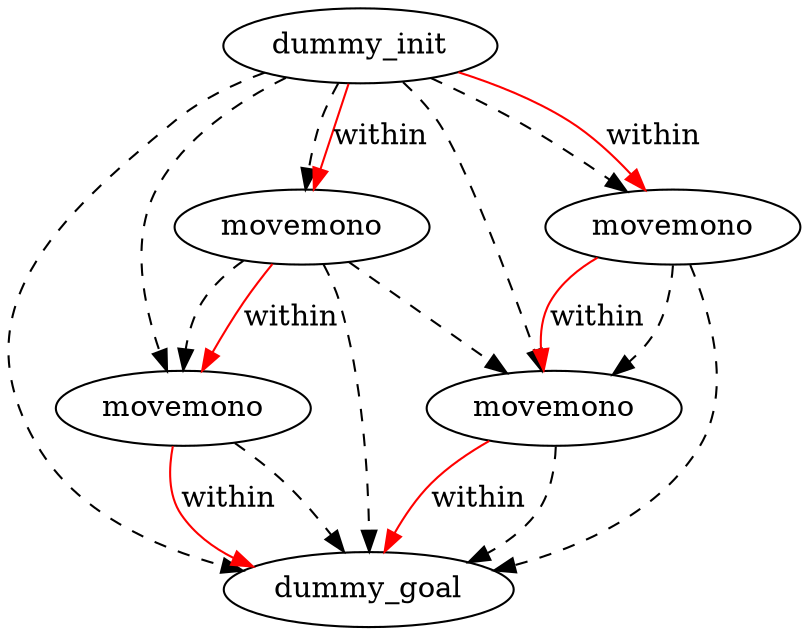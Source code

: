 digraph {
	"f31046dc-6202-bee6-5cb5-e69c5dc7b3e6" [label=dummy_init]
	"2747b93c-9ae7-7eab-084a-67809136f1f8" [label=dummy_goal]
	"044251db-d0d4-ea67-7992-8faa4cbf131d" [label=movemono]
	"c64c9647-9ea7-017c-b89f-7039a107cc46" [label=movemono]
	"7a768555-a987-b218-ff84-faef5336723b" [label=movemono]
	"c3093b6e-37e9-d2e2-d35a-c07aaa0217d0" [label=movemono]
	"7a768555-a987-b218-ff84-faef5336723b" -> "c64c9647-9ea7-017c-b89f-7039a107cc46" [color=black style=dashed]
	"7a768555-a987-b218-ff84-faef5336723b" -> "2747b93c-9ae7-7eab-084a-67809136f1f8" [color=black style=dashed]
	"f31046dc-6202-bee6-5cb5-e69c5dc7b3e6" -> "7a768555-a987-b218-ff84-faef5336723b" [color=black style=dashed]
	"c3093b6e-37e9-d2e2-d35a-c07aaa0217d0" -> "044251db-d0d4-ea67-7992-8faa4cbf131d" [color=black style=dashed]
	"f31046dc-6202-bee6-5cb5-e69c5dc7b3e6" -> "2747b93c-9ae7-7eab-084a-67809136f1f8" [color=black style=dashed]
	"f31046dc-6202-bee6-5cb5-e69c5dc7b3e6" -> "044251db-d0d4-ea67-7992-8faa4cbf131d" [color=black style=dashed]
	"c3093b6e-37e9-d2e2-d35a-c07aaa0217d0" -> "2747b93c-9ae7-7eab-084a-67809136f1f8" [color=black style=dashed]
	"c3093b6e-37e9-d2e2-d35a-c07aaa0217d0" -> "c64c9647-9ea7-017c-b89f-7039a107cc46" [color=black style=dashed]
	"f31046dc-6202-bee6-5cb5-e69c5dc7b3e6" -> "c64c9647-9ea7-017c-b89f-7039a107cc46" [color=black style=dashed]
	"c64c9647-9ea7-017c-b89f-7039a107cc46" -> "2747b93c-9ae7-7eab-084a-67809136f1f8" [color=black style=dashed]
	"f31046dc-6202-bee6-5cb5-e69c5dc7b3e6" -> "c3093b6e-37e9-d2e2-d35a-c07aaa0217d0" [color=black style=dashed]
	"044251db-d0d4-ea67-7992-8faa4cbf131d" -> "2747b93c-9ae7-7eab-084a-67809136f1f8" [color=black style=dashed]
	"044251db-d0d4-ea67-7992-8faa4cbf131d" -> "2747b93c-9ae7-7eab-084a-67809136f1f8" [label=within color=red]
	"f31046dc-6202-bee6-5cb5-e69c5dc7b3e6" -> "c3093b6e-37e9-d2e2-d35a-c07aaa0217d0" [label=within color=red]
	"7a768555-a987-b218-ff84-faef5336723b" -> "c64c9647-9ea7-017c-b89f-7039a107cc46" [label=within color=red]
	"c64c9647-9ea7-017c-b89f-7039a107cc46" -> "2747b93c-9ae7-7eab-084a-67809136f1f8" [label=within color=red]
	"f31046dc-6202-bee6-5cb5-e69c5dc7b3e6" -> "7a768555-a987-b218-ff84-faef5336723b" [label=within color=red]
	"c3093b6e-37e9-d2e2-d35a-c07aaa0217d0" -> "044251db-d0d4-ea67-7992-8faa4cbf131d" [label=within color=red]
}
